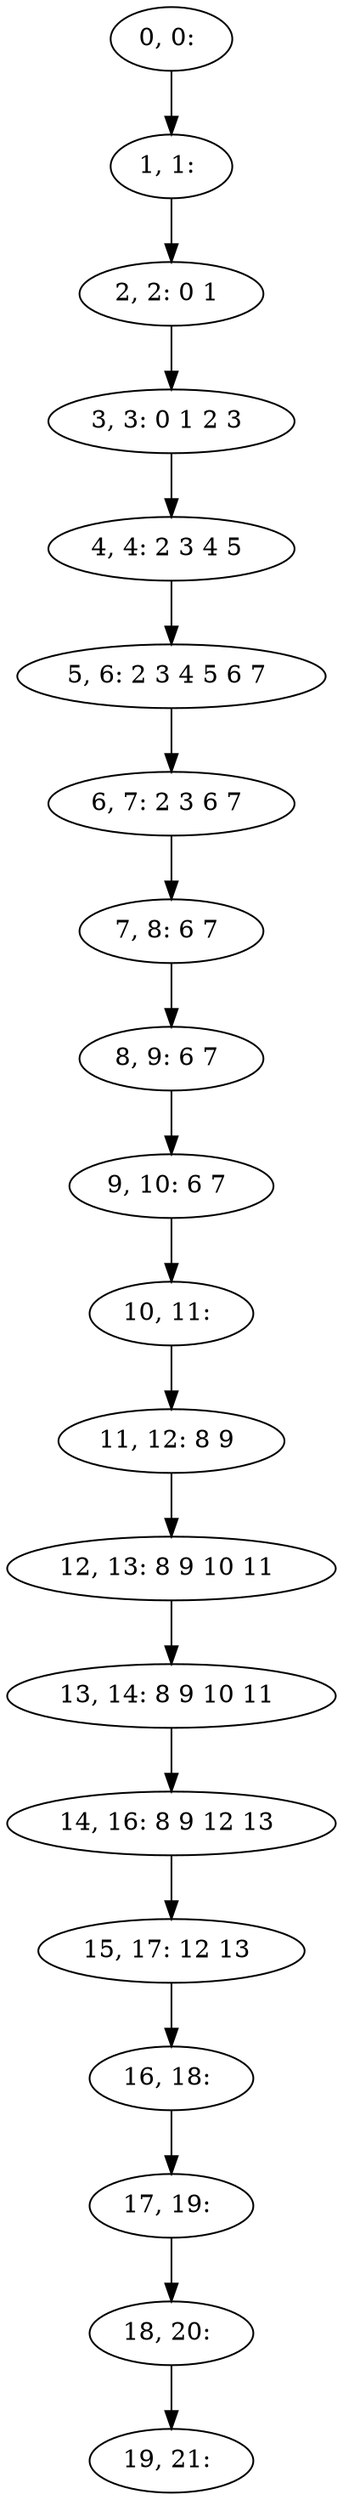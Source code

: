 digraph G {
0[label="0, 0: "];
1[label="1, 1: "];
2[label="2, 2: 0 1 "];
3[label="3, 3: 0 1 2 3 "];
4[label="4, 4: 2 3 4 5 "];
5[label="5, 6: 2 3 4 5 6 7 "];
6[label="6, 7: 2 3 6 7 "];
7[label="7, 8: 6 7 "];
8[label="8, 9: 6 7 "];
9[label="9, 10: 6 7 "];
10[label="10, 11: "];
11[label="11, 12: 8 9 "];
12[label="12, 13: 8 9 10 11 "];
13[label="13, 14: 8 9 10 11 "];
14[label="14, 16: 8 9 12 13 "];
15[label="15, 17: 12 13 "];
16[label="16, 18: "];
17[label="17, 19: "];
18[label="18, 20: "];
19[label="19, 21: "];
0->1 ;
1->2 ;
2->3 ;
3->4 ;
4->5 ;
5->6 ;
6->7 ;
7->8 ;
8->9 ;
9->10 ;
10->11 ;
11->12 ;
12->13 ;
13->14 ;
14->15 ;
15->16 ;
16->17 ;
17->18 ;
18->19 ;
}
